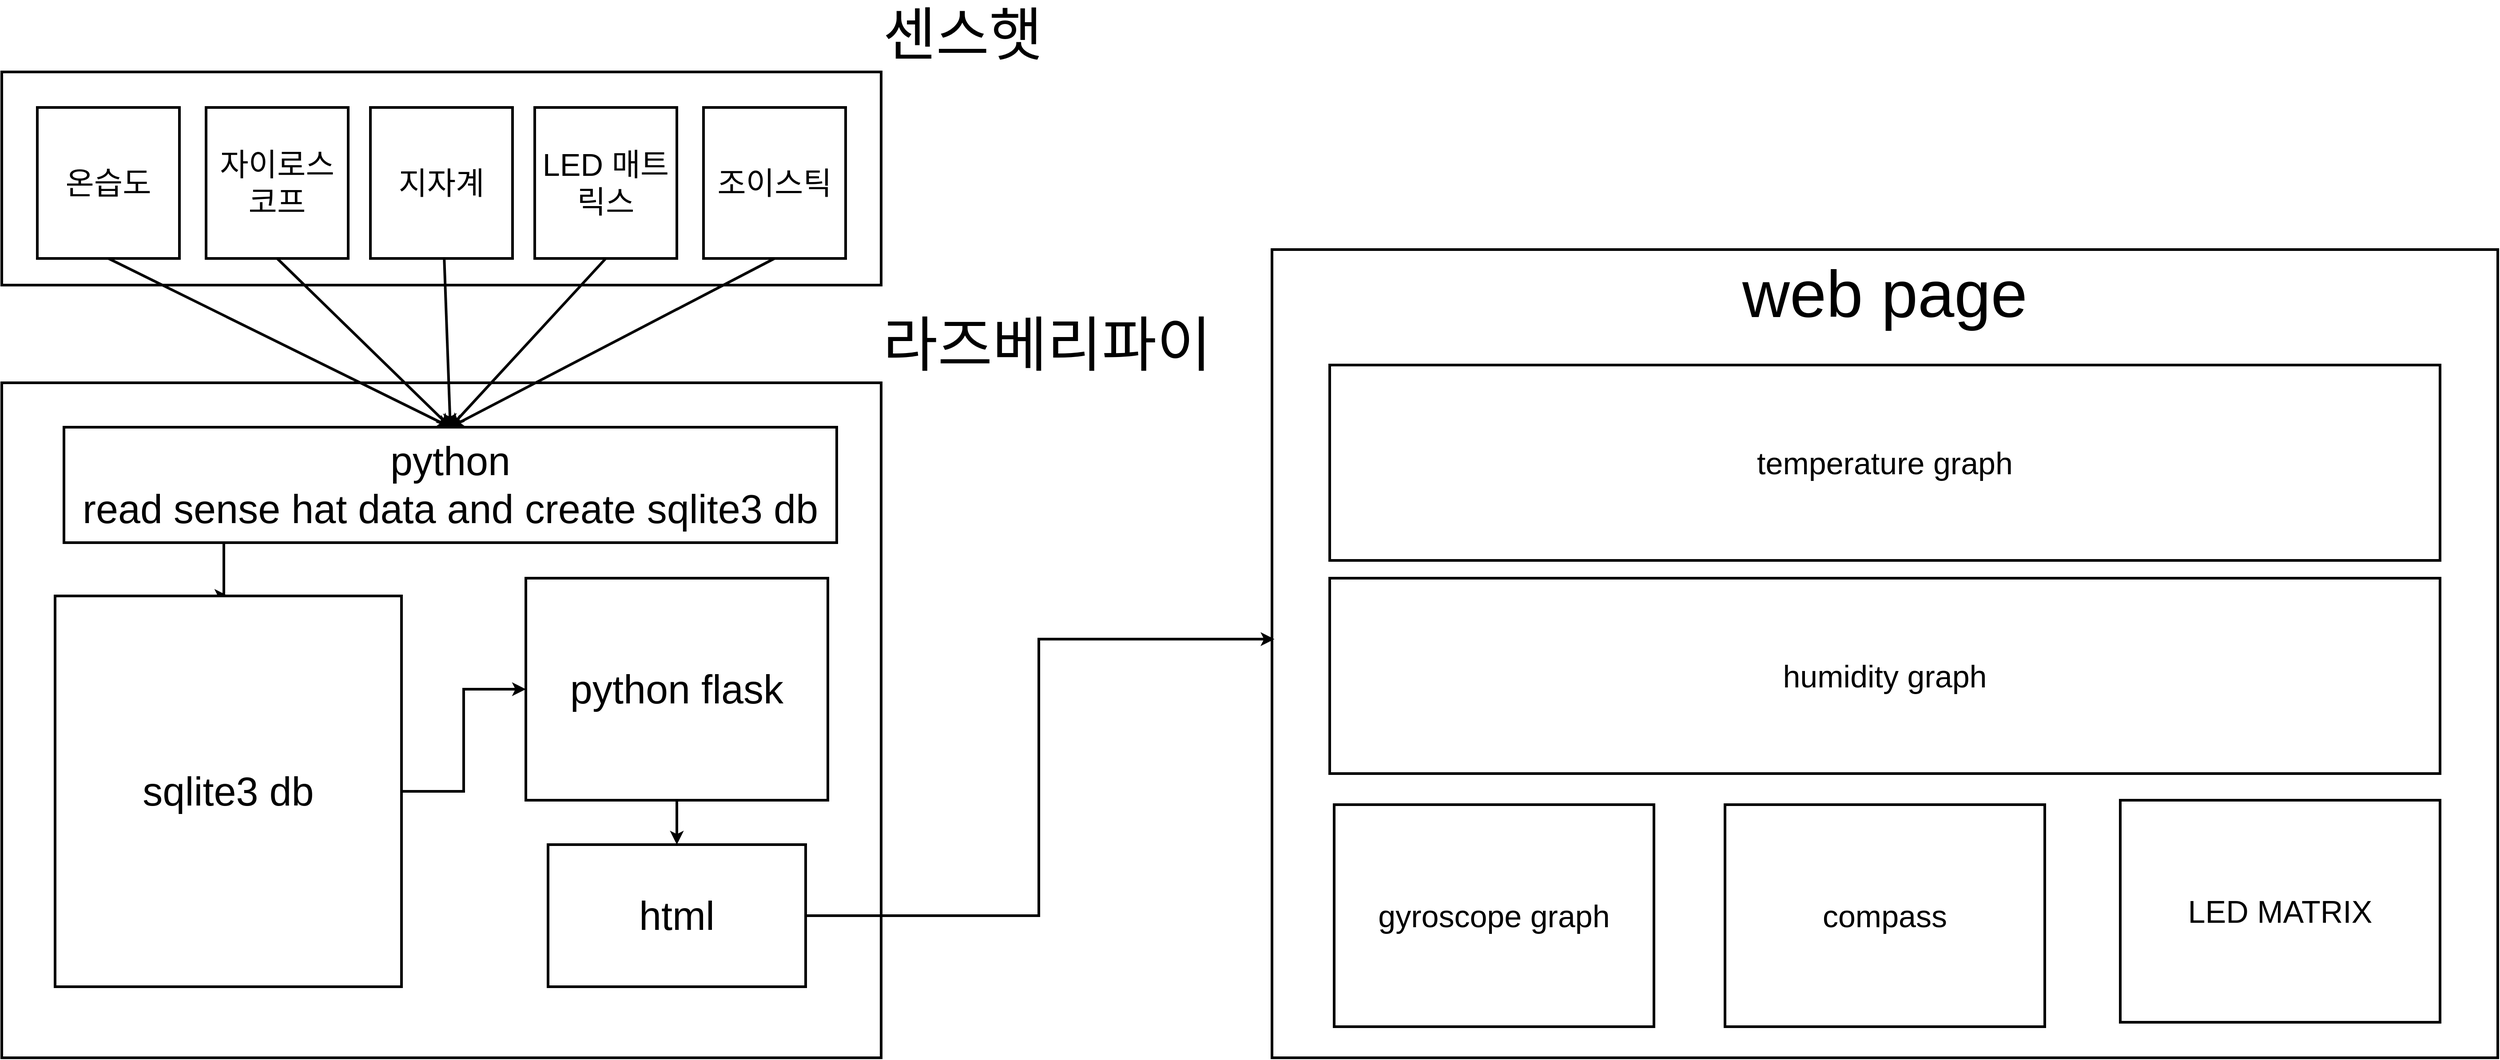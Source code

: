 <mxfile version="22.0.8" type="github">
  <diagram name="페이지-1" id="MGkRZoamm4c_F3gciiWe">
    <mxGraphModel dx="2625" dy="6116" grid="1" gridSize="10" guides="1" tooltips="1" connect="1" arrows="1" fold="1" page="1" pageScale="1" pageWidth="3300" pageHeight="4681" math="0" shadow="0">
      <root>
        <mxCell id="0" />
        <mxCell id="1" parent="0" />
        <mxCell id="9Lt5nS9jlxulrSvFqO4I-1" value="라즈베리파이" style="rounded=0;whiteSpace=wrap;html=1;labelPosition=right;verticalLabelPosition=top;align=left;verticalAlign=bottom;horizontal=1;fontSize=67;strokeWidth=3;" parent="1" vertex="1">
          <mxGeometry x="30" y="220" width="990" height="760" as="geometry" />
        </mxCell>
        <mxCell id="9Lt5nS9jlxulrSvFqO4I-2" value="센스햇" style="rounded=0;whiteSpace=wrap;html=1;labelPosition=right;verticalLabelPosition=top;align=left;verticalAlign=bottom;fontSize=65;strokeWidth=3;" parent="1" vertex="1">
          <mxGeometry x="30" y="-130" width="990" height="240" as="geometry" />
        </mxCell>
        <mxCell id="9Lt5nS9jlxulrSvFqO4I-23" style="rounded=0;orthogonalLoop=1;jettySize=auto;html=1;exitX=0.5;exitY=1;exitDx=0;exitDy=0;fontSize=45;entryX=0.5;entryY=0;entryDx=0;entryDy=0;strokeWidth=3;" parent="1" source="9Lt5nS9jlxulrSvFqO4I-3" target="9Lt5nS9jlxulrSvFqO4I-9" edge="1">
          <mxGeometry relative="1" as="geometry">
            <mxPoint x="340" y="320" as="targetPoint" />
          </mxGeometry>
        </mxCell>
        <mxCell id="9Lt5nS9jlxulrSvFqO4I-3" value="온습도" style="rounded=0;whiteSpace=wrap;html=1;fontSize=35;strokeWidth=3;" parent="1" vertex="1">
          <mxGeometry x="70" y="-90" width="160" height="170" as="geometry" />
        </mxCell>
        <mxCell id="9Lt5nS9jlxulrSvFqO4I-21" style="rounded=0;orthogonalLoop=1;jettySize=auto;html=1;entryX=0.5;entryY=0;entryDx=0;entryDy=0;fontSize=45;exitX=0.5;exitY=1;exitDx=0;exitDy=0;strokeWidth=3;" parent="1" source="9Lt5nS9jlxulrSvFqO4I-5" target="9Lt5nS9jlxulrSvFqO4I-9" edge="1">
          <mxGeometry relative="1" as="geometry" />
        </mxCell>
        <mxCell id="9Lt5nS9jlxulrSvFqO4I-5" value="자이로스코프" style="rounded=0;whiteSpace=wrap;html=1;fontSize=35;strokeWidth=3;" parent="1" vertex="1">
          <mxGeometry x="260" y="-90" width="160" height="170" as="geometry" />
        </mxCell>
        <mxCell id="9Lt5nS9jlxulrSvFqO4I-13" style="rounded=0;orthogonalLoop=1;jettySize=auto;html=1;entryX=0.5;entryY=0;entryDx=0;entryDy=0;fontSize=45;strokeWidth=3;" parent="1" source="9Lt5nS9jlxulrSvFqO4I-6" target="9Lt5nS9jlxulrSvFqO4I-9" edge="1">
          <mxGeometry relative="1" as="geometry" />
        </mxCell>
        <mxCell id="9Lt5nS9jlxulrSvFqO4I-6" value="지자계" style="rounded=0;whiteSpace=wrap;html=1;fontSize=35;strokeWidth=3;" parent="1" vertex="1">
          <mxGeometry x="445" y="-90" width="160" height="170" as="geometry" />
        </mxCell>
        <mxCell id="9Lt5nS9jlxulrSvFqO4I-14" style="rounded=0;orthogonalLoop=1;jettySize=auto;html=1;entryX=0.5;entryY=0;entryDx=0;entryDy=0;fontSize=45;exitX=0.5;exitY=1;exitDx=0;exitDy=0;strokeWidth=3;" parent="1" source="9Lt5nS9jlxulrSvFqO4I-7" target="9Lt5nS9jlxulrSvFqO4I-9" edge="1">
          <mxGeometry relative="1" as="geometry" />
        </mxCell>
        <mxCell id="9Lt5nS9jlxulrSvFqO4I-7" value="LED 매트릭스" style="rounded=0;whiteSpace=wrap;html=1;fontSize=35;strokeWidth=3;" parent="1" vertex="1">
          <mxGeometry x="630" y="-90" width="160" height="170" as="geometry" />
        </mxCell>
        <mxCell id="9Lt5nS9jlxulrSvFqO4I-20" style="orthogonalLoop=1;jettySize=auto;html=1;entryX=0.5;entryY=0;entryDx=0;entryDy=0;exitX=0.5;exitY=1;exitDx=0;exitDy=0;rounded=0;fontSize=45;strokeWidth=3;" parent="1" source="9Lt5nS9jlxulrSvFqO4I-8" target="9Lt5nS9jlxulrSvFqO4I-9" edge="1">
          <mxGeometry relative="1" as="geometry" />
        </mxCell>
        <mxCell id="9Lt5nS9jlxulrSvFqO4I-8" value="조이스틱" style="rounded=0;whiteSpace=wrap;html=1;fontSize=35;strokeWidth=3;" parent="1" vertex="1">
          <mxGeometry x="820" y="-90" width="160" height="170" as="geometry" />
        </mxCell>
        <mxCell id="9Lt5nS9jlxulrSvFqO4I-26" style="edgeStyle=orthogonalEdgeStyle;rounded=0;orthogonalLoop=1;jettySize=auto;html=1;entryX=0.5;entryY=0;entryDx=0;entryDy=0;fontSize=45;strokeWidth=3;" parent="1" source="9Lt5nS9jlxulrSvFqO4I-9" target="9Lt5nS9jlxulrSvFqO4I-19" edge="1">
          <mxGeometry relative="1" as="geometry">
            <Array as="points">
              <mxPoint x="280" y="420" />
              <mxPoint x="280" y="420" />
            </Array>
          </mxGeometry>
        </mxCell>
        <mxCell id="9Lt5nS9jlxulrSvFqO4I-9" value="python &lt;br&gt;read sense hat data and create sqlite3 db" style="rounded=0;whiteSpace=wrap;html=1;fontSize=45;strokeWidth=3;" parent="1" vertex="1">
          <mxGeometry x="100" y="270" width="870" height="130" as="geometry" />
        </mxCell>
        <mxCell id="9Lt5nS9jlxulrSvFqO4I-29" style="edgeStyle=orthogonalEdgeStyle;rounded=0;orthogonalLoop=1;jettySize=auto;html=1;exitX=0.5;exitY=1;exitDx=0;exitDy=0;entryX=0.5;entryY=0;entryDx=0;entryDy=0;fontSize=45;strokeWidth=3;" parent="1" source="9Lt5nS9jlxulrSvFqO4I-16" target="9Lt5nS9jlxulrSvFqO4I-18" edge="1">
          <mxGeometry relative="1" as="geometry" />
        </mxCell>
        <mxCell id="9Lt5nS9jlxulrSvFqO4I-16" value="python flask" style="rounded=0;whiteSpace=wrap;html=1;fontSize=45;strokeWidth=3;" parent="1" vertex="1">
          <mxGeometry x="620" y="440" width="340" height="250" as="geometry" />
        </mxCell>
        <mxCell id="9Lt5nS9jlxulrSvFqO4I-27" style="edgeStyle=orthogonalEdgeStyle;rounded=0;orthogonalLoop=1;jettySize=auto;html=1;exitX=1;exitY=0.5;exitDx=0;exitDy=0;fontSize=45;strokeWidth=3;" parent="1" source="9Lt5nS9jlxulrSvFqO4I-19" target="9Lt5nS9jlxulrSvFqO4I-16" edge="1">
          <mxGeometry relative="1" as="geometry" />
        </mxCell>
        <mxCell id="9Lt5nS9jlxulrSvFqO4I-19" value="sqlite3 db" style="rounded=0;whiteSpace=wrap;html=1;verticalAlign=middle;fontSize=45;strokeWidth=3;" parent="1" vertex="1">
          <mxGeometry x="90" y="460" width="390" height="440" as="geometry" />
        </mxCell>
        <mxCell id="9Lt5nS9jlxulrSvFqO4I-18" value="html" style="rounded=0;whiteSpace=wrap;html=1;fontSize=45;strokeWidth=3;" parent="1" vertex="1">
          <mxGeometry x="645" y="740" width="290" height="160" as="geometry" />
        </mxCell>
        <mxCell id="9Lt5nS9jlxulrSvFqO4I-30" value="web page" style="rounded=0;whiteSpace=wrap;html=1;fontSize=74;verticalAlign=top;strokeWidth=3;" parent="1" vertex="1">
          <mxGeometry x="1460" y="70" width="1380" height="910" as="geometry" />
        </mxCell>
        <mxCell id="9Lt5nS9jlxulrSvFqO4I-32" style="edgeStyle=orthogonalEdgeStyle;rounded=0;orthogonalLoop=1;jettySize=auto;html=1;exitX=1;exitY=0.5;exitDx=0;exitDy=0;entryX=0.002;entryY=0.482;entryDx=0;entryDy=0;entryPerimeter=0;strokeWidth=3;" parent="1" source="9Lt5nS9jlxulrSvFqO4I-18" target="9Lt5nS9jlxulrSvFqO4I-30" edge="1">
          <mxGeometry relative="1" as="geometry" />
        </mxCell>
        <mxCell id="9Lt5nS9jlxulrSvFqO4I-33" value="temperature graph" style="rounded=0;whiteSpace=wrap;html=1;fontSize=35;strokeWidth=3;" parent="1" vertex="1">
          <mxGeometry x="1525" y="200" width="1250" height="220" as="geometry" />
        </mxCell>
        <mxCell id="9Lt5nS9jlxulrSvFqO4I-34" value="humidity graph" style="rounded=0;whiteSpace=wrap;html=1;fontSize=35;strokeWidth=3;" parent="1" vertex="1">
          <mxGeometry x="1525" y="440" width="1250" height="220" as="geometry" />
        </mxCell>
        <mxCell id="9Lt5nS9jlxulrSvFqO4I-35" value="gyroscope graph" style="rounded=0;whiteSpace=wrap;html=1;fontSize=35;strokeWidth=3;" parent="1" vertex="1">
          <mxGeometry x="1530" y="695" width="360" height="250" as="geometry" />
        </mxCell>
        <mxCell id="9Lt5nS9jlxulrSvFqO4I-36" value="compass" style="rounded=0;whiteSpace=wrap;html=1;fontSize=35;strokeWidth=3;" parent="1" vertex="1">
          <mxGeometry x="1970" y="695" width="360" height="250" as="geometry" />
        </mxCell>
        <mxCell id="9Lt5nS9jlxulrSvFqO4I-37" value="LED MATRIX" style="rounded=0;whiteSpace=wrap;html=1;fontSize=35;strokeWidth=3;" parent="1" vertex="1">
          <mxGeometry x="2415" y="690" width="360" height="250" as="geometry" />
        </mxCell>
      </root>
    </mxGraphModel>
  </diagram>
</mxfile>
